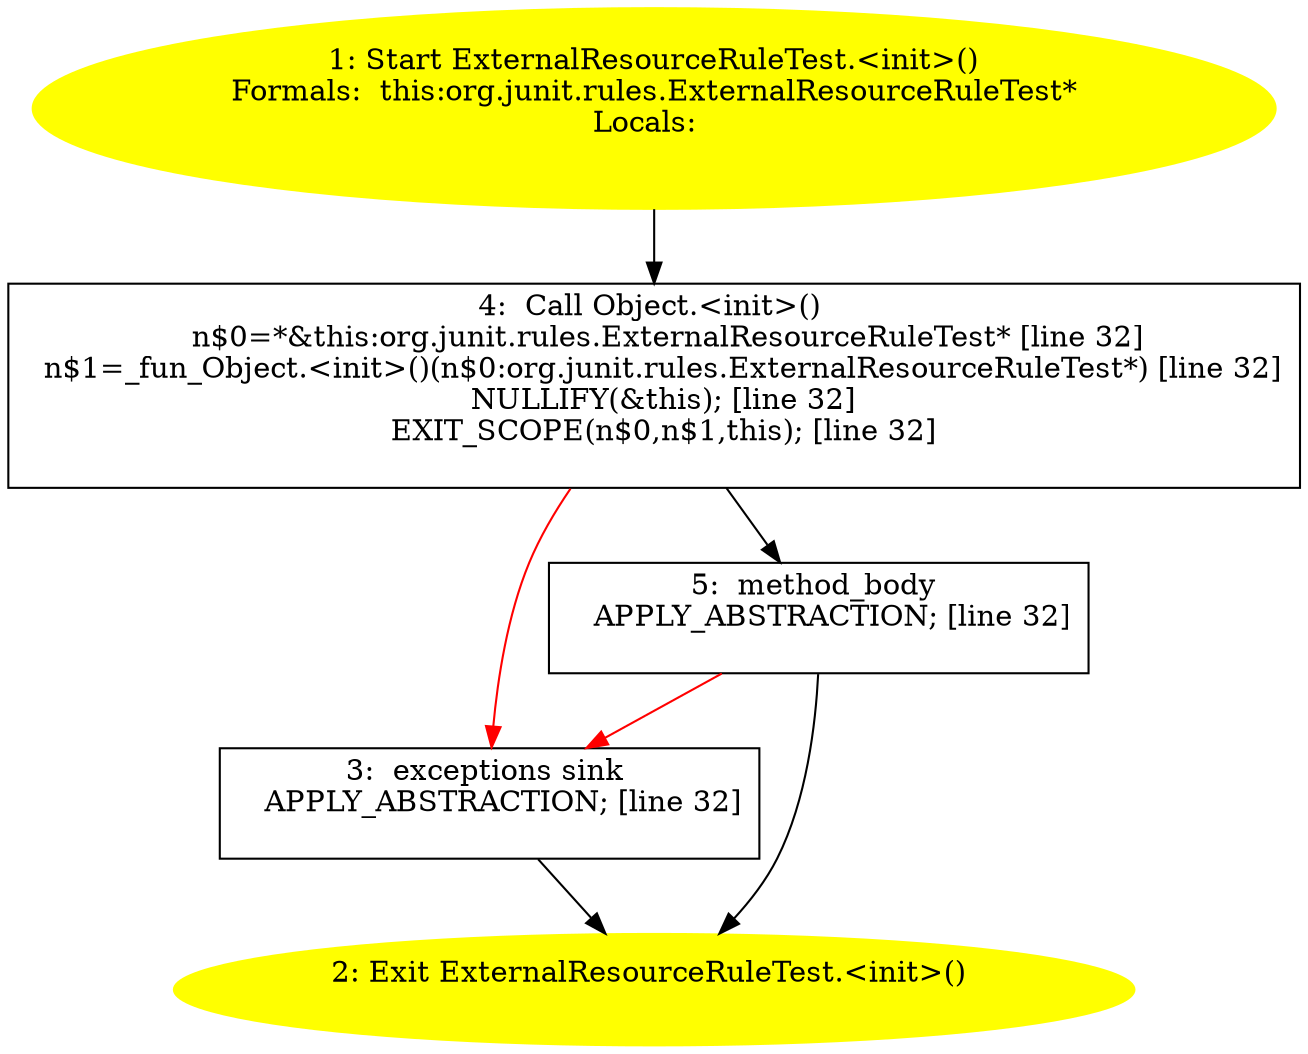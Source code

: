 /* @generated */
digraph cfg {
"org.junit.rules.ExternalResourceRuleTest.<init>().0d722e3816db427ac78142e10b4e0ada_1" [label="1: Start ExternalResourceRuleTest.<init>()\nFormals:  this:org.junit.rules.ExternalResourceRuleTest*\nLocals:  \n  " color=yellow style=filled]
	

	 "org.junit.rules.ExternalResourceRuleTest.<init>().0d722e3816db427ac78142e10b4e0ada_1" -> "org.junit.rules.ExternalResourceRuleTest.<init>().0d722e3816db427ac78142e10b4e0ada_4" ;
"org.junit.rules.ExternalResourceRuleTest.<init>().0d722e3816db427ac78142e10b4e0ada_2" [label="2: Exit ExternalResourceRuleTest.<init>() \n  " color=yellow style=filled]
	

"org.junit.rules.ExternalResourceRuleTest.<init>().0d722e3816db427ac78142e10b4e0ada_3" [label="3:  exceptions sink \n   APPLY_ABSTRACTION; [line 32]\n " shape="box"]
	

	 "org.junit.rules.ExternalResourceRuleTest.<init>().0d722e3816db427ac78142e10b4e0ada_3" -> "org.junit.rules.ExternalResourceRuleTest.<init>().0d722e3816db427ac78142e10b4e0ada_2" ;
"org.junit.rules.ExternalResourceRuleTest.<init>().0d722e3816db427ac78142e10b4e0ada_4" [label="4:  Call Object.<init>() \n   n$0=*&this:org.junit.rules.ExternalResourceRuleTest* [line 32]\n  n$1=_fun_Object.<init>()(n$0:org.junit.rules.ExternalResourceRuleTest*) [line 32]\n  NULLIFY(&this); [line 32]\n  EXIT_SCOPE(n$0,n$1,this); [line 32]\n " shape="box"]
	

	 "org.junit.rules.ExternalResourceRuleTest.<init>().0d722e3816db427ac78142e10b4e0ada_4" -> "org.junit.rules.ExternalResourceRuleTest.<init>().0d722e3816db427ac78142e10b4e0ada_5" ;
	 "org.junit.rules.ExternalResourceRuleTest.<init>().0d722e3816db427ac78142e10b4e0ada_4" -> "org.junit.rules.ExternalResourceRuleTest.<init>().0d722e3816db427ac78142e10b4e0ada_3" [color="red" ];
"org.junit.rules.ExternalResourceRuleTest.<init>().0d722e3816db427ac78142e10b4e0ada_5" [label="5:  method_body \n   APPLY_ABSTRACTION; [line 32]\n " shape="box"]
	

	 "org.junit.rules.ExternalResourceRuleTest.<init>().0d722e3816db427ac78142e10b4e0ada_5" -> "org.junit.rules.ExternalResourceRuleTest.<init>().0d722e3816db427ac78142e10b4e0ada_2" ;
	 "org.junit.rules.ExternalResourceRuleTest.<init>().0d722e3816db427ac78142e10b4e0ada_5" -> "org.junit.rules.ExternalResourceRuleTest.<init>().0d722e3816db427ac78142e10b4e0ada_3" [color="red" ];
}
